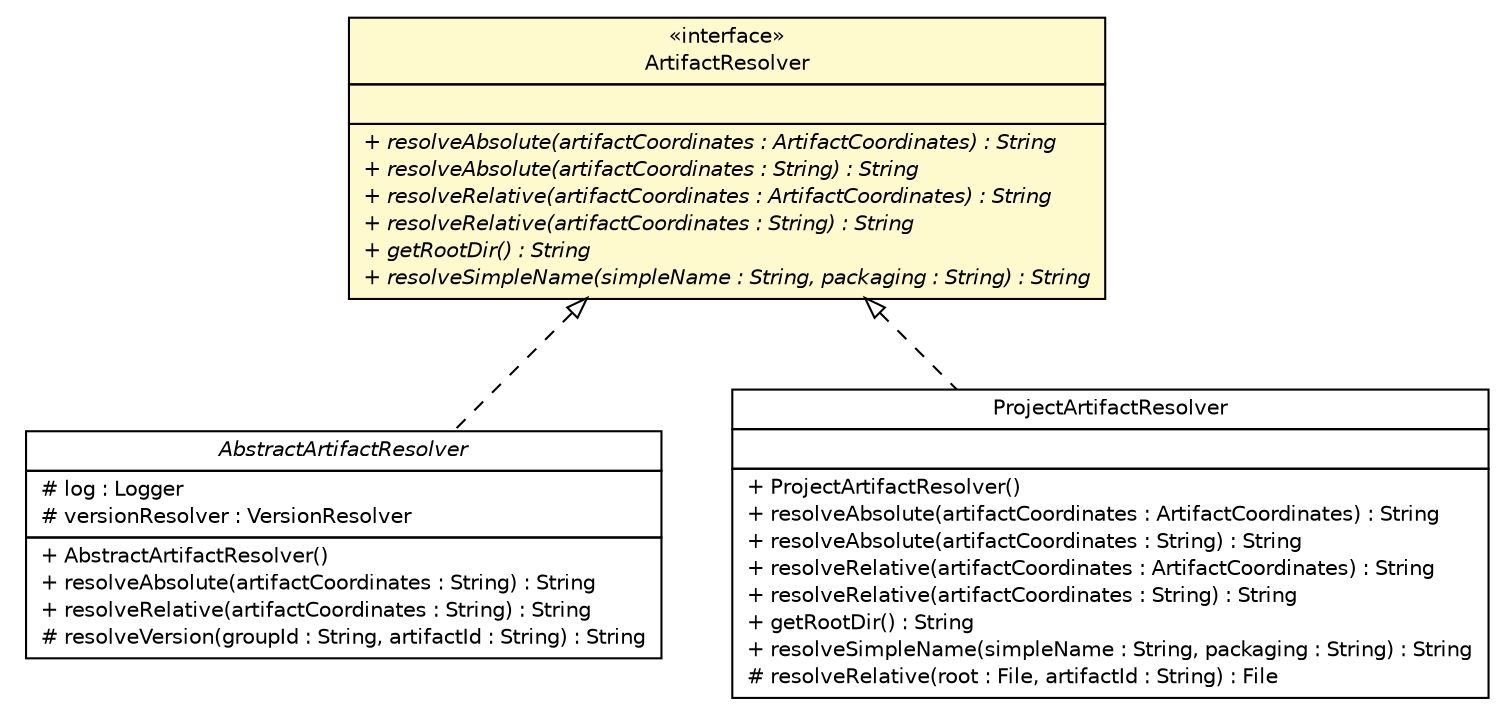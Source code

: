 #!/usr/local/bin/dot
#
# Class diagram 
# Generated by UMLGraph version R5_6 (http://www.umlgraph.org/)
#

digraph G {
	edge [fontname="Helvetica",fontsize=10,labelfontname="Helvetica",labelfontsize=10];
	node [fontname="Helvetica",fontsize=10,shape=plaintext];
	nodesep=0.25;
	ranksep=0.5;
	// sorcer.resolver.AbstractArtifactResolver
	c119492 [label=<<table title="sorcer.resolver.AbstractArtifactResolver" border="0" cellborder="1" cellspacing="0" cellpadding="2" port="p" href="./AbstractArtifactResolver.html">
		<tr><td><table border="0" cellspacing="0" cellpadding="1">
<tr><td align="center" balign="center"><font face="Helvetica-Oblique"> AbstractArtifactResolver </font></td></tr>
		</table></td></tr>
		<tr><td><table border="0" cellspacing="0" cellpadding="1">
<tr><td align="left" balign="left"> # log : Logger </td></tr>
<tr><td align="left" balign="left"> # versionResolver : VersionResolver </td></tr>
		</table></td></tr>
		<tr><td><table border="0" cellspacing="0" cellpadding="1">
<tr><td align="left" balign="left"> + AbstractArtifactResolver() </td></tr>
<tr><td align="left" balign="left"> + resolveAbsolute(artifactCoordinates : String) : String </td></tr>
<tr><td align="left" balign="left"> + resolveRelative(artifactCoordinates : String) : String </td></tr>
<tr><td align="left" balign="left"> # resolveVersion(groupId : String, artifactId : String) : String </td></tr>
		</table></td></tr>
		</table>>, URL="./AbstractArtifactResolver.html", fontname="Helvetica", fontcolor="black", fontsize=10.0];
	// sorcer.resolver.ArtifactResolver
	c119493 [label=<<table title="sorcer.resolver.ArtifactResolver" border="0" cellborder="1" cellspacing="0" cellpadding="2" port="p" bgcolor="lemonChiffon" href="./ArtifactResolver.html">
		<tr><td><table border="0" cellspacing="0" cellpadding="1">
<tr><td align="center" balign="center"> &#171;interface&#187; </td></tr>
<tr><td align="center" balign="center"> ArtifactResolver </td></tr>
		</table></td></tr>
		<tr><td><table border="0" cellspacing="0" cellpadding="1">
<tr><td align="left" balign="left">  </td></tr>
		</table></td></tr>
		<tr><td><table border="0" cellspacing="0" cellpadding="1">
<tr><td align="left" balign="left"><font face="Helvetica-Oblique" point-size="10.0"> + resolveAbsolute(artifactCoordinates : ArtifactCoordinates) : String </font></td></tr>
<tr><td align="left" balign="left"><font face="Helvetica-Oblique" point-size="10.0"> + resolveAbsolute(artifactCoordinates : String) : String </font></td></tr>
<tr><td align="left" balign="left"><font face="Helvetica-Oblique" point-size="10.0"> + resolveRelative(artifactCoordinates : ArtifactCoordinates) : String </font></td></tr>
<tr><td align="left" balign="left"><font face="Helvetica-Oblique" point-size="10.0"> + resolveRelative(artifactCoordinates : String) : String </font></td></tr>
<tr><td align="left" balign="left"><font face="Helvetica-Oblique" point-size="10.0"> + getRootDir() : String </font></td></tr>
<tr><td align="left" balign="left"><font face="Helvetica-Oblique" point-size="10.0"> + resolveSimpleName(simpleName : String, packaging : String) : String </font></td></tr>
		</table></td></tr>
		</table>>, URL="./ArtifactResolver.html", fontname="Helvetica", fontcolor="black", fontsize=10.0];
	// sorcer.resolver.ProjectArtifactResolver
	c119495 [label=<<table title="sorcer.resolver.ProjectArtifactResolver" border="0" cellborder="1" cellspacing="0" cellpadding="2" port="p" href="./ProjectArtifactResolver.html">
		<tr><td><table border="0" cellspacing="0" cellpadding="1">
<tr><td align="center" balign="center"> ProjectArtifactResolver </td></tr>
		</table></td></tr>
		<tr><td><table border="0" cellspacing="0" cellpadding="1">
<tr><td align="left" balign="left">  </td></tr>
		</table></td></tr>
		<tr><td><table border="0" cellspacing="0" cellpadding="1">
<tr><td align="left" balign="left"> + ProjectArtifactResolver() </td></tr>
<tr><td align="left" balign="left"> + resolveAbsolute(artifactCoordinates : ArtifactCoordinates) : String </td></tr>
<tr><td align="left" balign="left"> + resolveAbsolute(artifactCoordinates : String) : String </td></tr>
<tr><td align="left" balign="left"> + resolveRelative(artifactCoordinates : ArtifactCoordinates) : String </td></tr>
<tr><td align="left" balign="left"> + resolveRelative(artifactCoordinates : String) : String </td></tr>
<tr><td align="left" balign="left"> + getRootDir() : String </td></tr>
<tr><td align="left" balign="left"> + resolveSimpleName(simpleName : String, packaging : String) : String </td></tr>
<tr><td align="left" balign="left"> # resolveRelative(root : File, artifactId : String) : File </td></tr>
		</table></td></tr>
		</table>>, URL="./ProjectArtifactResolver.html", fontname="Helvetica", fontcolor="black", fontsize=10.0];
	//sorcer.resolver.AbstractArtifactResolver implements sorcer.resolver.ArtifactResolver
	c119493:p -> c119492:p [dir=back,arrowtail=empty,style=dashed];
	//sorcer.resolver.ProjectArtifactResolver implements sorcer.resolver.ArtifactResolver
	c119493:p -> c119495:p [dir=back,arrowtail=empty,style=dashed];
}

